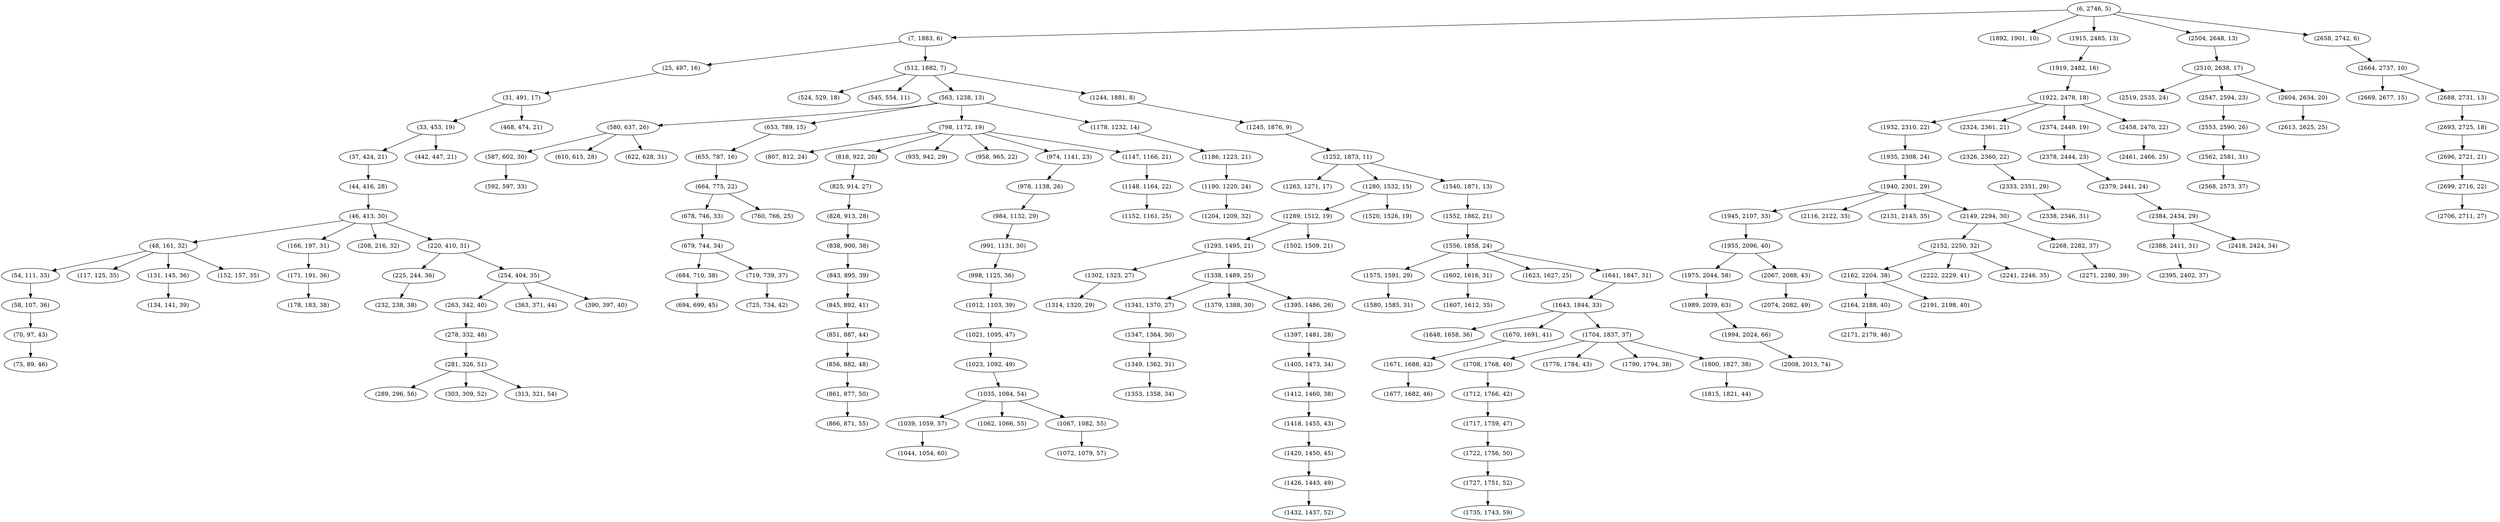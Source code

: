 digraph tree {
    "(6, 2746, 5)";
    "(7, 1883, 6)";
    "(25, 497, 16)";
    "(31, 491, 17)";
    "(33, 453, 19)";
    "(37, 424, 21)";
    "(44, 416, 28)";
    "(46, 413, 30)";
    "(48, 161, 32)";
    "(54, 111, 33)";
    "(58, 107, 36)";
    "(70, 97, 43)";
    "(75, 89, 46)";
    "(117, 125, 35)";
    "(131, 145, 36)";
    "(134, 141, 39)";
    "(152, 157, 35)";
    "(166, 197, 31)";
    "(171, 191, 36)";
    "(178, 183, 38)";
    "(208, 216, 32)";
    "(220, 410, 31)";
    "(225, 244, 36)";
    "(232, 238, 38)";
    "(254, 404, 35)";
    "(263, 342, 40)";
    "(278, 332, 48)";
    "(281, 326, 51)";
    "(289, 296, 56)";
    "(303, 309, 52)";
    "(313, 321, 54)";
    "(363, 371, 44)";
    "(390, 397, 40)";
    "(442, 447, 21)";
    "(468, 474, 21)";
    "(512, 1882, 7)";
    "(524, 529, 18)";
    "(545, 554, 11)";
    "(563, 1238, 13)";
    "(580, 637, 26)";
    "(587, 602, 30)";
    "(592, 597, 33)";
    "(610, 615, 28)";
    "(622, 628, 31)";
    "(653, 789, 15)";
    "(655, 787, 16)";
    "(664, 775, 22)";
    "(678, 746, 33)";
    "(679, 744, 34)";
    "(684, 710, 38)";
    "(694, 699, 45)";
    "(719, 739, 37)";
    "(725, 734, 42)";
    "(760, 766, 25)";
    "(798, 1172, 19)";
    "(807, 812, 24)";
    "(818, 922, 20)";
    "(825, 914, 27)";
    "(828, 913, 28)";
    "(838, 900, 38)";
    "(843, 895, 39)";
    "(845, 892, 41)";
    "(851, 887, 44)";
    "(856, 882, 48)";
    "(861, 877, 50)";
    "(866, 871, 55)";
    "(935, 942, 29)";
    "(958, 965, 22)";
    "(974, 1141, 23)";
    "(978, 1138, 26)";
    "(984, 1132, 29)";
    "(991, 1131, 30)";
    "(998, 1125, 36)";
    "(1012, 1103, 39)";
    "(1021, 1095, 47)";
    "(1023, 1092, 49)";
    "(1035, 1084, 54)";
    "(1039, 1059, 57)";
    "(1044, 1054, 60)";
    "(1062, 1066, 55)";
    "(1067, 1082, 55)";
    "(1072, 1079, 57)";
    "(1147, 1166, 21)";
    "(1148, 1164, 22)";
    "(1152, 1161, 25)";
    "(1178, 1232, 14)";
    "(1186, 1223, 21)";
    "(1190, 1220, 24)";
    "(1204, 1209, 32)";
    "(1244, 1881, 8)";
    "(1245, 1876, 9)";
    "(1252, 1873, 11)";
    "(1263, 1271, 17)";
    "(1280, 1532, 15)";
    "(1289, 1512, 19)";
    "(1293, 1495, 21)";
    "(1302, 1323, 27)";
    "(1314, 1320, 29)";
    "(1338, 1489, 25)";
    "(1341, 1370, 27)";
    "(1347, 1364, 30)";
    "(1349, 1362, 31)";
    "(1353, 1358, 34)";
    "(1379, 1388, 30)";
    "(1395, 1486, 26)";
    "(1397, 1481, 28)";
    "(1405, 1473, 34)";
    "(1412, 1460, 38)";
    "(1418, 1455, 43)";
    "(1420, 1450, 45)";
    "(1426, 1443, 49)";
    "(1432, 1437, 52)";
    "(1502, 1509, 21)";
    "(1520, 1526, 19)";
    "(1540, 1871, 13)";
    "(1552, 1862, 21)";
    "(1556, 1858, 24)";
    "(1575, 1591, 29)";
    "(1580, 1585, 31)";
    "(1602, 1616, 31)";
    "(1607, 1612, 35)";
    "(1623, 1627, 25)";
    "(1641, 1847, 31)";
    "(1643, 1844, 33)";
    "(1648, 1658, 36)";
    "(1670, 1691, 41)";
    "(1671, 1688, 42)";
    "(1677, 1682, 46)";
    "(1704, 1837, 37)";
    "(1708, 1768, 40)";
    "(1712, 1766, 42)";
    "(1717, 1759, 47)";
    "(1722, 1756, 50)";
    "(1727, 1751, 52)";
    "(1735, 1743, 59)";
    "(1776, 1784, 43)";
    "(1790, 1794, 38)";
    "(1800, 1827, 38)";
    "(1815, 1821, 44)";
    "(1892, 1901, 10)";
    "(1915, 2485, 13)";
    "(1919, 2482, 16)";
    "(1922, 2478, 18)";
    "(1932, 2310, 22)";
    "(1935, 2308, 24)";
    "(1940, 2301, 29)";
    "(1945, 2107, 33)";
    "(1955, 2096, 40)";
    "(1975, 2044, 58)";
    "(1989, 2039, 63)";
    "(1994, 2024, 66)";
    "(2008, 2013, 74)";
    "(2067, 2088, 43)";
    "(2074, 2082, 49)";
    "(2116, 2122, 33)";
    "(2131, 2143, 35)";
    "(2149, 2294, 30)";
    "(2152, 2250, 32)";
    "(2162, 2204, 38)";
    "(2164, 2188, 40)";
    "(2171, 2179, 46)";
    "(2191, 2198, 40)";
    "(2222, 2229, 41)";
    "(2241, 2246, 35)";
    "(2268, 2282, 37)";
    "(2271, 2280, 39)";
    "(2324, 2361, 21)";
    "(2326, 2360, 22)";
    "(2333, 2351, 29)";
    "(2338, 2346, 31)";
    "(2374, 2449, 19)";
    "(2378, 2444, 23)";
    "(2379, 2441, 24)";
    "(2384, 2434, 29)";
    "(2388, 2411, 31)";
    "(2395, 2402, 37)";
    "(2418, 2424, 34)";
    "(2458, 2470, 22)";
    "(2461, 2466, 25)";
    "(2504, 2648, 13)";
    "(2510, 2638, 17)";
    "(2519, 2535, 24)";
    "(2547, 2594, 23)";
    "(2553, 2590, 26)";
    "(2562, 2581, 31)";
    "(2568, 2573, 37)";
    "(2604, 2634, 20)";
    "(2613, 2625, 25)";
    "(2658, 2742, 6)";
    "(2664, 2737, 10)";
    "(2669, 2677, 15)";
    "(2688, 2731, 13)";
    "(2693, 2725, 18)";
    "(2696, 2721, 21)";
    "(2699, 2716, 22)";
    "(2706, 2711, 27)";
    "(6, 2746, 5)" -> "(7, 1883, 6)";
    "(6, 2746, 5)" -> "(1892, 1901, 10)";
    "(6, 2746, 5)" -> "(1915, 2485, 13)";
    "(6, 2746, 5)" -> "(2504, 2648, 13)";
    "(6, 2746, 5)" -> "(2658, 2742, 6)";
    "(7, 1883, 6)" -> "(25, 497, 16)";
    "(7, 1883, 6)" -> "(512, 1882, 7)";
    "(25, 497, 16)" -> "(31, 491, 17)";
    "(31, 491, 17)" -> "(33, 453, 19)";
    "(31, 491, 17)" -> "(468, 474, 21)";
    "(33, 453, 19)" -> "(37, 424, 21)";
    "(33, 453, 19)" -> "(442, 447, 21)";
    "(37, 424, 21)" -> "(44, 416, 28)";
    "(44, 416, 28)" -> "(46, 413, 30)";
    "(46, 413, 30)" -> "(48, 161, 32)";
    "(46, 413, 30)" -> "(166, 197, 31)";
    "(46, 413, 30)" -> "(208, 216, 32)";
    "(46, 413, 30)" -> "(220, 410, 31)";
    "(48, 161, 32)" -> "(54, 111, 33)";
    "(48, 161, 32)" -> "(117, 125, 35)";
    "(48, 161, 32)" -> "(131, 145, 36)";
    "(48, 161, 32)" -> "(152, 157, 35)";
    "(54, 111, 33)" -> "(58, 107, 36)";
    "(58, 107, 36)" -> "(70, 97, 43)";
    "(70, 97, 43)" -> "(75, 89, 46)";
    "(131, 145, 36)" -> "(134, 141, 39)";
    "(166, 197, 31)" -> "(171, 191, 36)";
    "(171, 191, 36)" -> "(178, 183, 38)";
    "(220, 410, 31)" -> "(225, 244, 36)";
    "(220, 410, 31)" -> "(254, 404, 35)";
    "(225, 244, 36)" -> "(232, 238, 38)";
    "(254, 404, 35)" -> "(263, 342, 40)";
    "(254, 404, 35)" -> "(363, 371, 44)";
    "(254, 404, 35)" -> "(390, 397, 40)";
    "(263, 342, 40)" -> "(278, 332, 48)";
    "(278, 332, 48)" -> "(281, 326, 51)";
    "(281, 326, 51)" -> "(289, 296, 56)";
    "(281, 326, 51)" -> "(303, 309, 52)";
    "(281, 326, 51)" -> "(313, 321, 54)";
    "(512, 1882, 7)" -> "(524, 529, 18)";
    "(512, 1882, 7)" -> "(545, 554, 11)";
    "(512, 1882, 7)" -> "(563, 1238, 13)";
    "(512, 1882, 7)" -> "(1244, 1881, 8)";
    "(563, 1238, 13)" -> "(580, 637, 26)";
    "(563, 1238, 13)" -> "(653, 789, 15)";
    "(563, 1238, 13)" -> "(798, 1172, 19)";
    "(563, 1238, 13)" -> "(1178, 1232, 14)";
    "(580, 637, 26)" -> "(587, 602, 30)";
    "(580, 637, 26)" -> "(610, 615, 28)";
    "(580, 637, 26)" -> "(622, 628, 31)";
    "(587, 602, 30)" -> "(592, 597, 33)";
    "(653, 789, 15)" -> "(655, 787, 16)";
    "(655, 787, 16)" -> "(664, 775, 22)";
    "(664, 775, 22)" -> "(678, 746, 33)";
    "(664, 775, 22)" -> "(760, 766, 25)";
    "(678, 746, 33)" -> "(679, 744, 34)";
    "(679, 744, 34)" -> "(684, 710, 38)";
    "(679, 744, 34)" -> "(719, 739, 37)";
    "(684, 710, 38)" -> "(694, 699, 45)";
    "(719, 739, 37)" -> "(725, 734, 42)";
    "(798, 1172, 19)" -> "(807, 812, 24)";
    "(798, 1172, 19)" -> "(818, 922, 20)";
    "(798, 1172, 19)" -> "(935, 942, 29)";
    "(798, 1172, 19)" -> "(958, 965, 22)";
    "(798, 1172, 19)" -> "(974, 1141, 23)";
    "(798, 1172, 19)" -> "(1147, 1166, 21)";
    "(818, 922, 20)" -> "(825, 914, 27)";
    "(825, 914, 27)" -> "(828, 913, 28)";
    "(828, 913, 28)" -> "(838, 900, 38)";
    "(838, 900, 38)" -> "(843, 895, 39)";
    "(843, 895, 39)" -> "(845, 892, 41)";
    "(845, 892, 41)" -> "(851, 887, 44)";
    "(851, 887, 44)" -> "(856, 882, 48)";
    "(856, 882, 48)" -> "(861, 877, 50)";
    "(861, 877, 50)" -> "(866, 871, 55)";
    "(974, 1141, 23)" -> "(978, 1138, 26)";
    "(978, 1138, 26)" -> "(984, 1132, 29)";
    "(984, 1132, 29)" -> "(991, 1131, 30)";
    "(991, 1131, 30)" -> "(998, 1125, 36)";
    "(998, 1125, 36)" -> "(1012, 1103, 39)";
    "(1012, 1103, 39)" -> "(1021, 1095, 47)";
    "(1021, 1095, 47)" -> "(1023, 1092, 49)";
    "(1023, 1092, 49)" -> "(1035, 1084, 54)";
    "(1035, 1084, 54)" -> "(1039, 1059, 57)";
    "(1035, 1084, 54)" -> "(1062, 1066, 55)";
    "(1035, 1084, 54)" -> "(1067, 1082, 55)";
    "(1039, 1059, 57)" -> "(1044, 1054, 60)";
    "(1067, 1082, 55)" -> "(1072, 1079, 57)";
    "(1147, 1166, 21)" -> "(1148, 1164, 22)";
    "(1148, 1164, 22)" -> "(1152, 1161, 25)";
    "(1178, 1232, 14)" -> "(1186, 1223, 21)";
    "(1186, 1223, 21)" -> "(1190, 1220, 24)";
    "(1190, 1220, 24)" -> "(1204, 1209, 32)";
    "(1244, 1881, 8)" -> "(1245, 1876, 9)";
    "(1245, 1876, 9)" -> "(1252, 1873, 11)";
    "(1252, 1873, 11)" -> "(1263, 1271, 17)";
    "(1252, 1873, 11)" -> "(1280, 1532, 15)";
    "(1252, 1873, 11)" -> "(1540, 1871, 13)";
    "(1280, 1532, 15)" -> "(1289, 1512, 19)";
    "(1280, 1532, 15)" -> "(1520, 1526, 19)";
    "(1289, 1512, 19)" -> "(1293, 1495, 21)";
    "(1289, 1512, 19)" -> "(1502, 1509, 21)";
    "(1293, 1495, 21)" -> "(1302, 1323, 27)";
    "(1293, 1495, 21)" -> "(1338, 1489, 25)";
    "(1302, 1323, 27)" -> "(1314, 1320, 29)";
    "(1338, 1489, 25)" -> "(1341, 1370, 27)";
    "(1338, 1489, 25)" -> "(1379, 1388, 30)";
    "(1338, 1489, 25)" -> "(1395, 1486, 26)";
    "(1341, 1370, 27)" -> "(1347, 1364, 30)";
    "(1347, 1364, 30)" -> "(1349, 1362, 31)";
    "(1349, 1362, 31)" -> "(1353, 1358, 34)";
    "(1395, 1486, 26)" -> "(1397, 1481, 28)";
    "(1397, 1481, 28)" -> "(1405, 1473, 34)";
    "(1405, 1473, 34)" -> "(1412, 1460, 38)";
    "(1412, 1460, 38)" -> "(1418, 1455, 43)";
    "(1418, 1455, 43)" -> "(1420, 1450, 45)";
    "(1420, 1450, 45)" -> "(1426, 1443, 49)";
    "(1426, 1443, 49)" -> "(1432, 1437, 52)";
    "(1540, 1871, 13)" -> "(1552, 1862, 21)";
    "(1552, 1862, 21)" -> "(1556, 1858, 24)";
    "(1556, 1858, 24)" -> "(1575, 1591, 29)";
    "(1556, 1858, 24)" -> "(1602, 1616, 31)";
    "(1556, 1858, 24)" -> "(1623, 1627, 25)";
    "(1556, 1858, 24)" -> "(1641, 1847, 31)";
    "(1575, 1591, 29)" -> "(1580, 1585, 31)";
    "(1602, 1616, 31)" -> "(1607, 1612, 35)";
    "(1641, 1847, 31)" -> "(1643, 1844, 33)";
    "(1643, 1844, 33)" -> "(1648, 1658, 36)";
    "(1643, 1844, 33)" -> "(1670, 1691, 41)";
    "(1643, 1844, 33)" -> "(1704, 1837, 37)";
    "(1670, 1691, 41)" -> "(1671, 1688, 42)";
    "(1671, 1688, 42)" -> "(1677, 1682, 46)";
    "(1704, 1837, 37)" -> "(1708, 1768, 40)";
    "(1704, 1837, 37)" -> "(1776, 1784, 43)";
    "(1704, 1837, 37)" -> "(1790, 1794, 38)";
    "(1704, 1837, 37)" -> "(1800, 1827, 38)";
    "(1708, 1768, 40)" -> "(1712, 1766, 42)";
    "(1712, 1766, 42)" -> "(1717, 1759, 47)";
    "(1717, 1759, 47)" -> "(1722, 1756, 50)";
    "(1722, 1756, 50)" -> "(1727, 1751, 52)";
    "(1727, 1751, 52)" -> "(1735, 1743, 59)";
    "(1800, 1827, 38)" -> "(1815, 1821, 44)";
    "(1915, 2485, 13)" -> "(1919, 2482, 16)";
    "(1919, 2482, 16)" -> "(1922, 2478, 18)";
    "(1922, 2478, 18)" -> "(1932, 2310, 22)";
    "(1922, 2478, 18)" -> "(2324, 2361, 21)";
    "(1922, 2478, 18)" -> "(2374, 2449, 19)";
    "(1922, 2478, 18)" -> "(2458, 2470, 22)";
    "(1932, 2310, 22)" -> "(1935, 2308, 24)";
    "(1935, 2308, 24)" -> "(1940, 2301, 29)";
    "(1940, 2301, 29)" -> "(1945, 2107, 33)";
    "(1940, 2301, 29)" -> "(2116, 2122, 33)";
    "(1940, 2301, 29)" -> "(2131, 2143, 35)";
    "(1940, 2301, 29)" -> "(2149, 2294, 30)";
    "(1945, 2107, 33)" -> "(1955, 2096, 40)";
    "(1955, 2096, 40)" -> "(1975, 2044, 58)";
    "(1955, 2096, 40)" -> "(2067, 2088, 43)";
    "(1975, 2044, 58)" -> "(1989, 2039, 63)";
    "(1989, 2039, 63)" -> "(1994, 2024, 66)";
    "(1994, 2024, 66)" -> "(2008, 2013, 74)";
    "(2067, 2088, 43)" -> "(2074, 2082, 49)";
    "(2149, 2294, 30)" -> "(2152, 2250, 32)";
    "(2149, 2294, 30)" -> "(2268, 2282, 37)";
    "(2152, 2250, 32)" -> "(2162, 2204, 38)";
    "(2152, 2250, 32)" -> "(2222, 2229, 41)";
    "(2152, 2250, 32)" -> "(2241, 2246, 35)";
    "(2162, 2204, 38)" -> "(2164, 2188, 40)";
    "(2162, 2204, 38)" -> "(2191, 2198, 40)";
    "(2164, 2188, 40)" -> "(2171, 2179, 46)";
    "(2268, 2282, 37)" -> "(2271, 2280, 39)";
    "(2324, 2361, 21)" -> "(2326, 2360, 22)";
    "(2326, 2360, 22)" -> "(2333, 2351, 29)";
    "(2333, 2351, 29)" -> "(2338, 2346, 31)";
    "(2374, 2449, 19)" -> "(2378, 2444, 23)";
    "(2378, 2444, 23)" -> "(2379, 2441, 24)";
    "(2379, 2441, 24)" -> "(2384, 2434, 29)";
    "(2384, 2434, 29)" -> "(2388, 2411, 31)";
    "(2384, 2434, 29)" -> "(2418, 2424, 34)";
    "(2388, 2411, 31)" -> "(2395, 2402, 37)";
    "(2458, 2470, 22)" -> "(2461, 2466, 25)";
    "(2504, 2648, 13)" -> "(2510, 2638, 17)";
    "(2510, 2638, 17)" -> "(2519, 2535, 24)";
    "(2510, 2638, 17)" -> "(2547, 2594, 23)";
    "(2510, 2638, 17)" -> "(2604, 2634, 20)";
    "(2547, 2594, 23)" -> "(2553, 2590, 26)";
    "(2553, 2590, 26)" -> "(2562, 2581, 31)";
    "(2562, 2581, 31)" -> "(2568, 2573, 37)";
    "(2604, 2634, 20)" -> "(2613, 2625, 25)";
    "(2658, 2742, 6)" -> "(2664, 2737, 10)";
    "(2664, 2737, 10)" -> "(2669, 2677, 15)";
    "(2664, 2737, 10)" -> "(2688, 2731, 13)";
    "(2688, 2731, 13)" -> "(2693, 2725, 18)";
    "(2693, 2725, 18)" -> "(2696, 2721, 21)";
    "(2696, 2721, 21)" -> "(2699, 2716, 22)";
    "(2699, 2716, 22)" -> "(2706, 2711, 27)";
}
